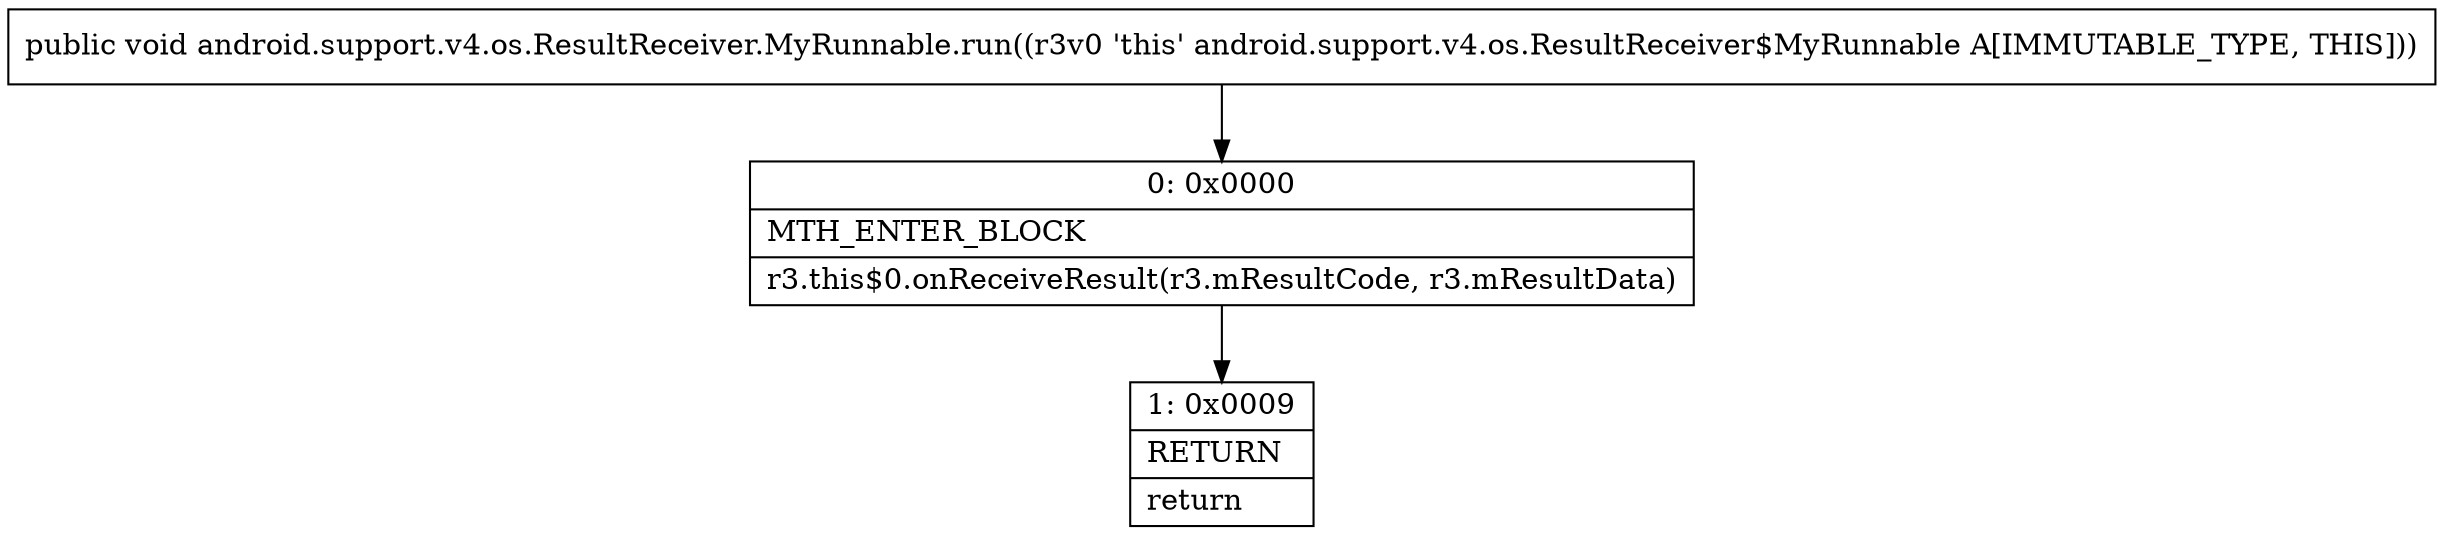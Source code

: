 digraph "CFG forandroid.support.v4.os.ResultReceiver.MyRunnable.run()V" {
Node_0 [shape=record,label="{0\:\ 0x0000|MTH_ENTER_BLOCK\l|r3.this$0.onReceiveResult(r3.mResultCode, r3.mResultData)\l}"];
Node_1 [shape=record,label="{1\:\ 0x0009|RETURN\l|return\l}"];
MethodNode[shape=record,label="{public void android.support.v4.os.ResultReceiver.MyRunnable.run((r3v0 'this' android.support.v4.os.ResultReceiver$MyRunnable A[IMMUTABLE_TYPE, THIS])) }"];
MethodNode -> Node_0;
Node_0 -> Node_1;
}

